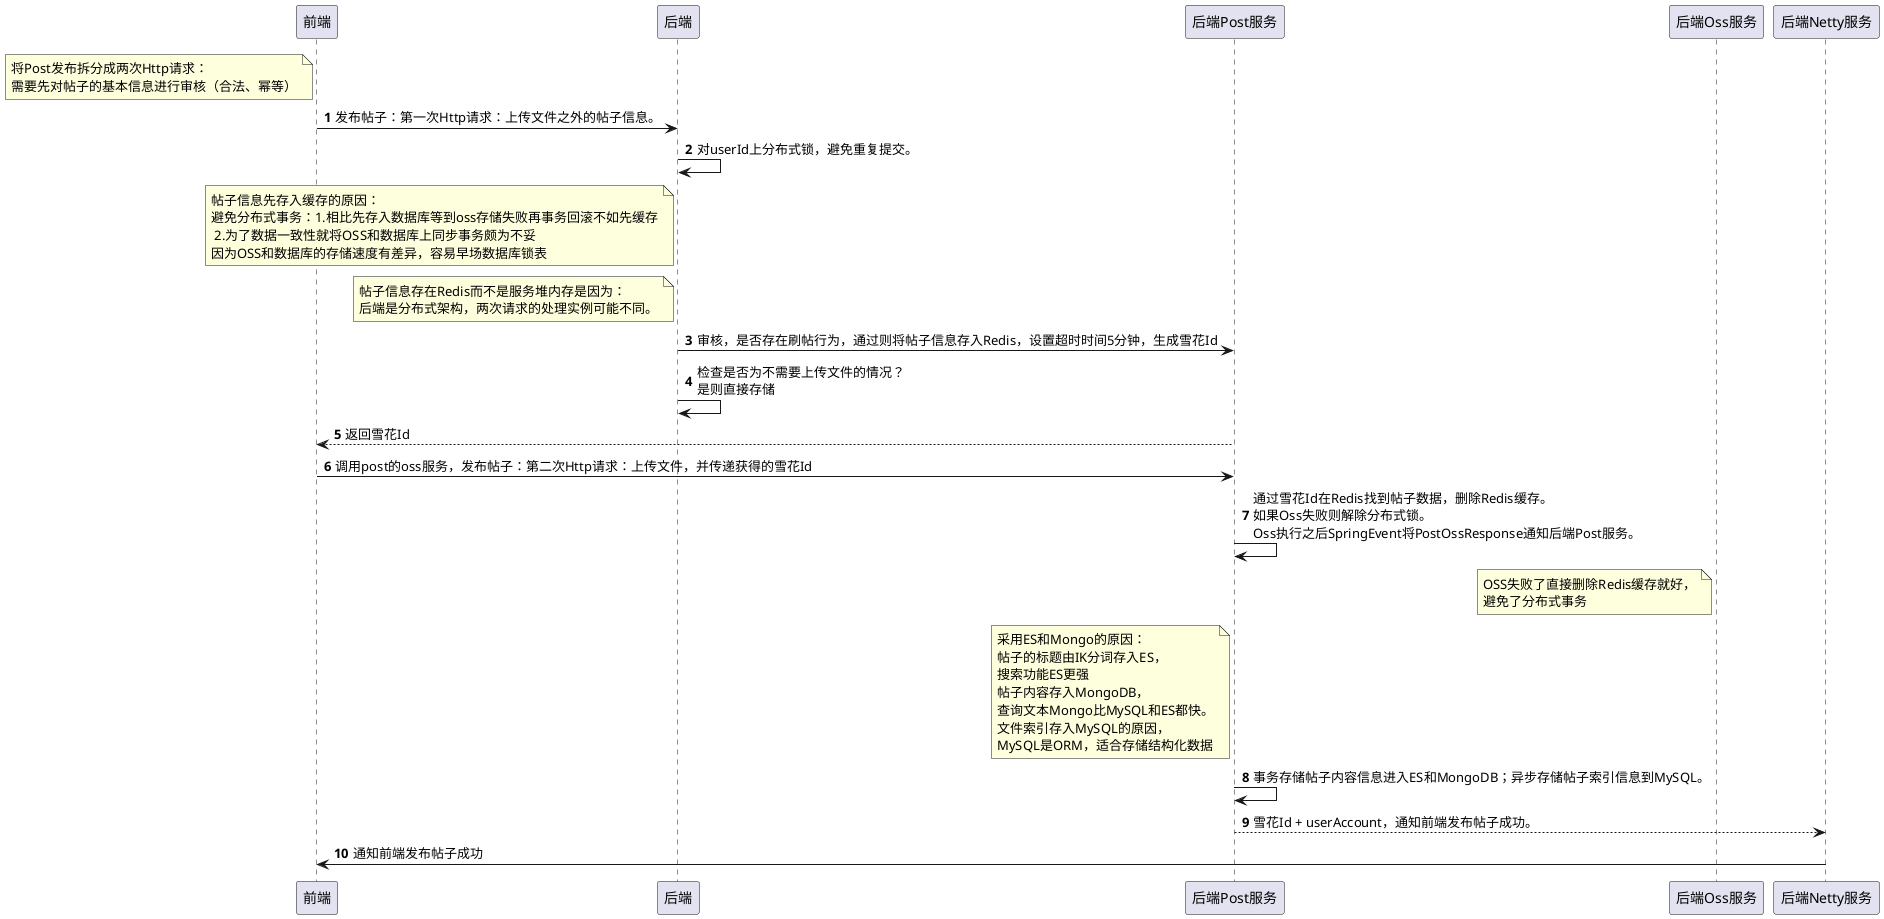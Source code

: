 @startuml
'https://plantuml.com/sequence-diagram

autonumber

note left of 前端: 将Post发布拆分成两次Http请求：\n需要先对帖子的基本信息进行审核（合法、幂等）
前端 -> 后端: 发布帖子：第一次Http请求：上传文件之外的帖子信息。
后端 -> 后端: 对userId上分布式锁，避免重复提交。
note left of 后端: 帖子信息先存入缓存的原因：\n避免分布式事务：1.相比先存入数据库等到oss存储失败再事务回滚不如先缓存\n 2.为了数据一致性就将OSS和数据库上同步事务颇为不妥\n因为OSS和数据库的存储速度有差异，容易早场数据库锁表
note left of 后端: 帖子信息存在Redis而不是服务堆内存是因为：\n后端是分布式架构，两次请求的处理实例可能不同。
后端 -> 后端Post服务: 审核，是否存在刷帖行为，通过则将帖子信息存入Redis，设置超时时间5分钟，生成雪花Id
后端 -> 后端: 检查是否为不需要上传文件的情况？\n是则直接存储
后端Post服务 --> 前端: 返回雪花Id
前端 -> 后端Post服务: 调用post的oss服务，发布帖子：第二次Http请求：上传文件，并传递获得的雪花Id
后端Post服务 -> 后端Post服务: 通过雪花Id在Redis找到帖子数据，删除Redis缓存。\n如果Oss失败则解除分布式锁。\nOss执行之后SpringEvent将PostOssResponse通知后端Post服务。
note left of 后端Oss服务: OSS失败了直接删除Redis缓存就好，\n避免了分布式事务
note left of 后端Post服务: 采用ES和Mongo的原因：\n帖子的标题由IK分词存入ES，\n搜索功能ES更强\n帖子内容存入MongoDB，\n查询文本Mongo比MySQL和ES都快。\n文件索引存入MySQL的原因，\nMySQL是ORM，适合存储结构化数据
后端Post服务 -> 后端Post服务: 事务存储帖子内容信息进入ES和MongoDB；异步存储帖子索引信息到MySQL。
后端Post服务 --> 后端Netty服务: 雪花Id + userAccount，通知前端发布帖子成功。
后端Netty服务 -> 前端: 通知前端发布帖子成功

@enduml